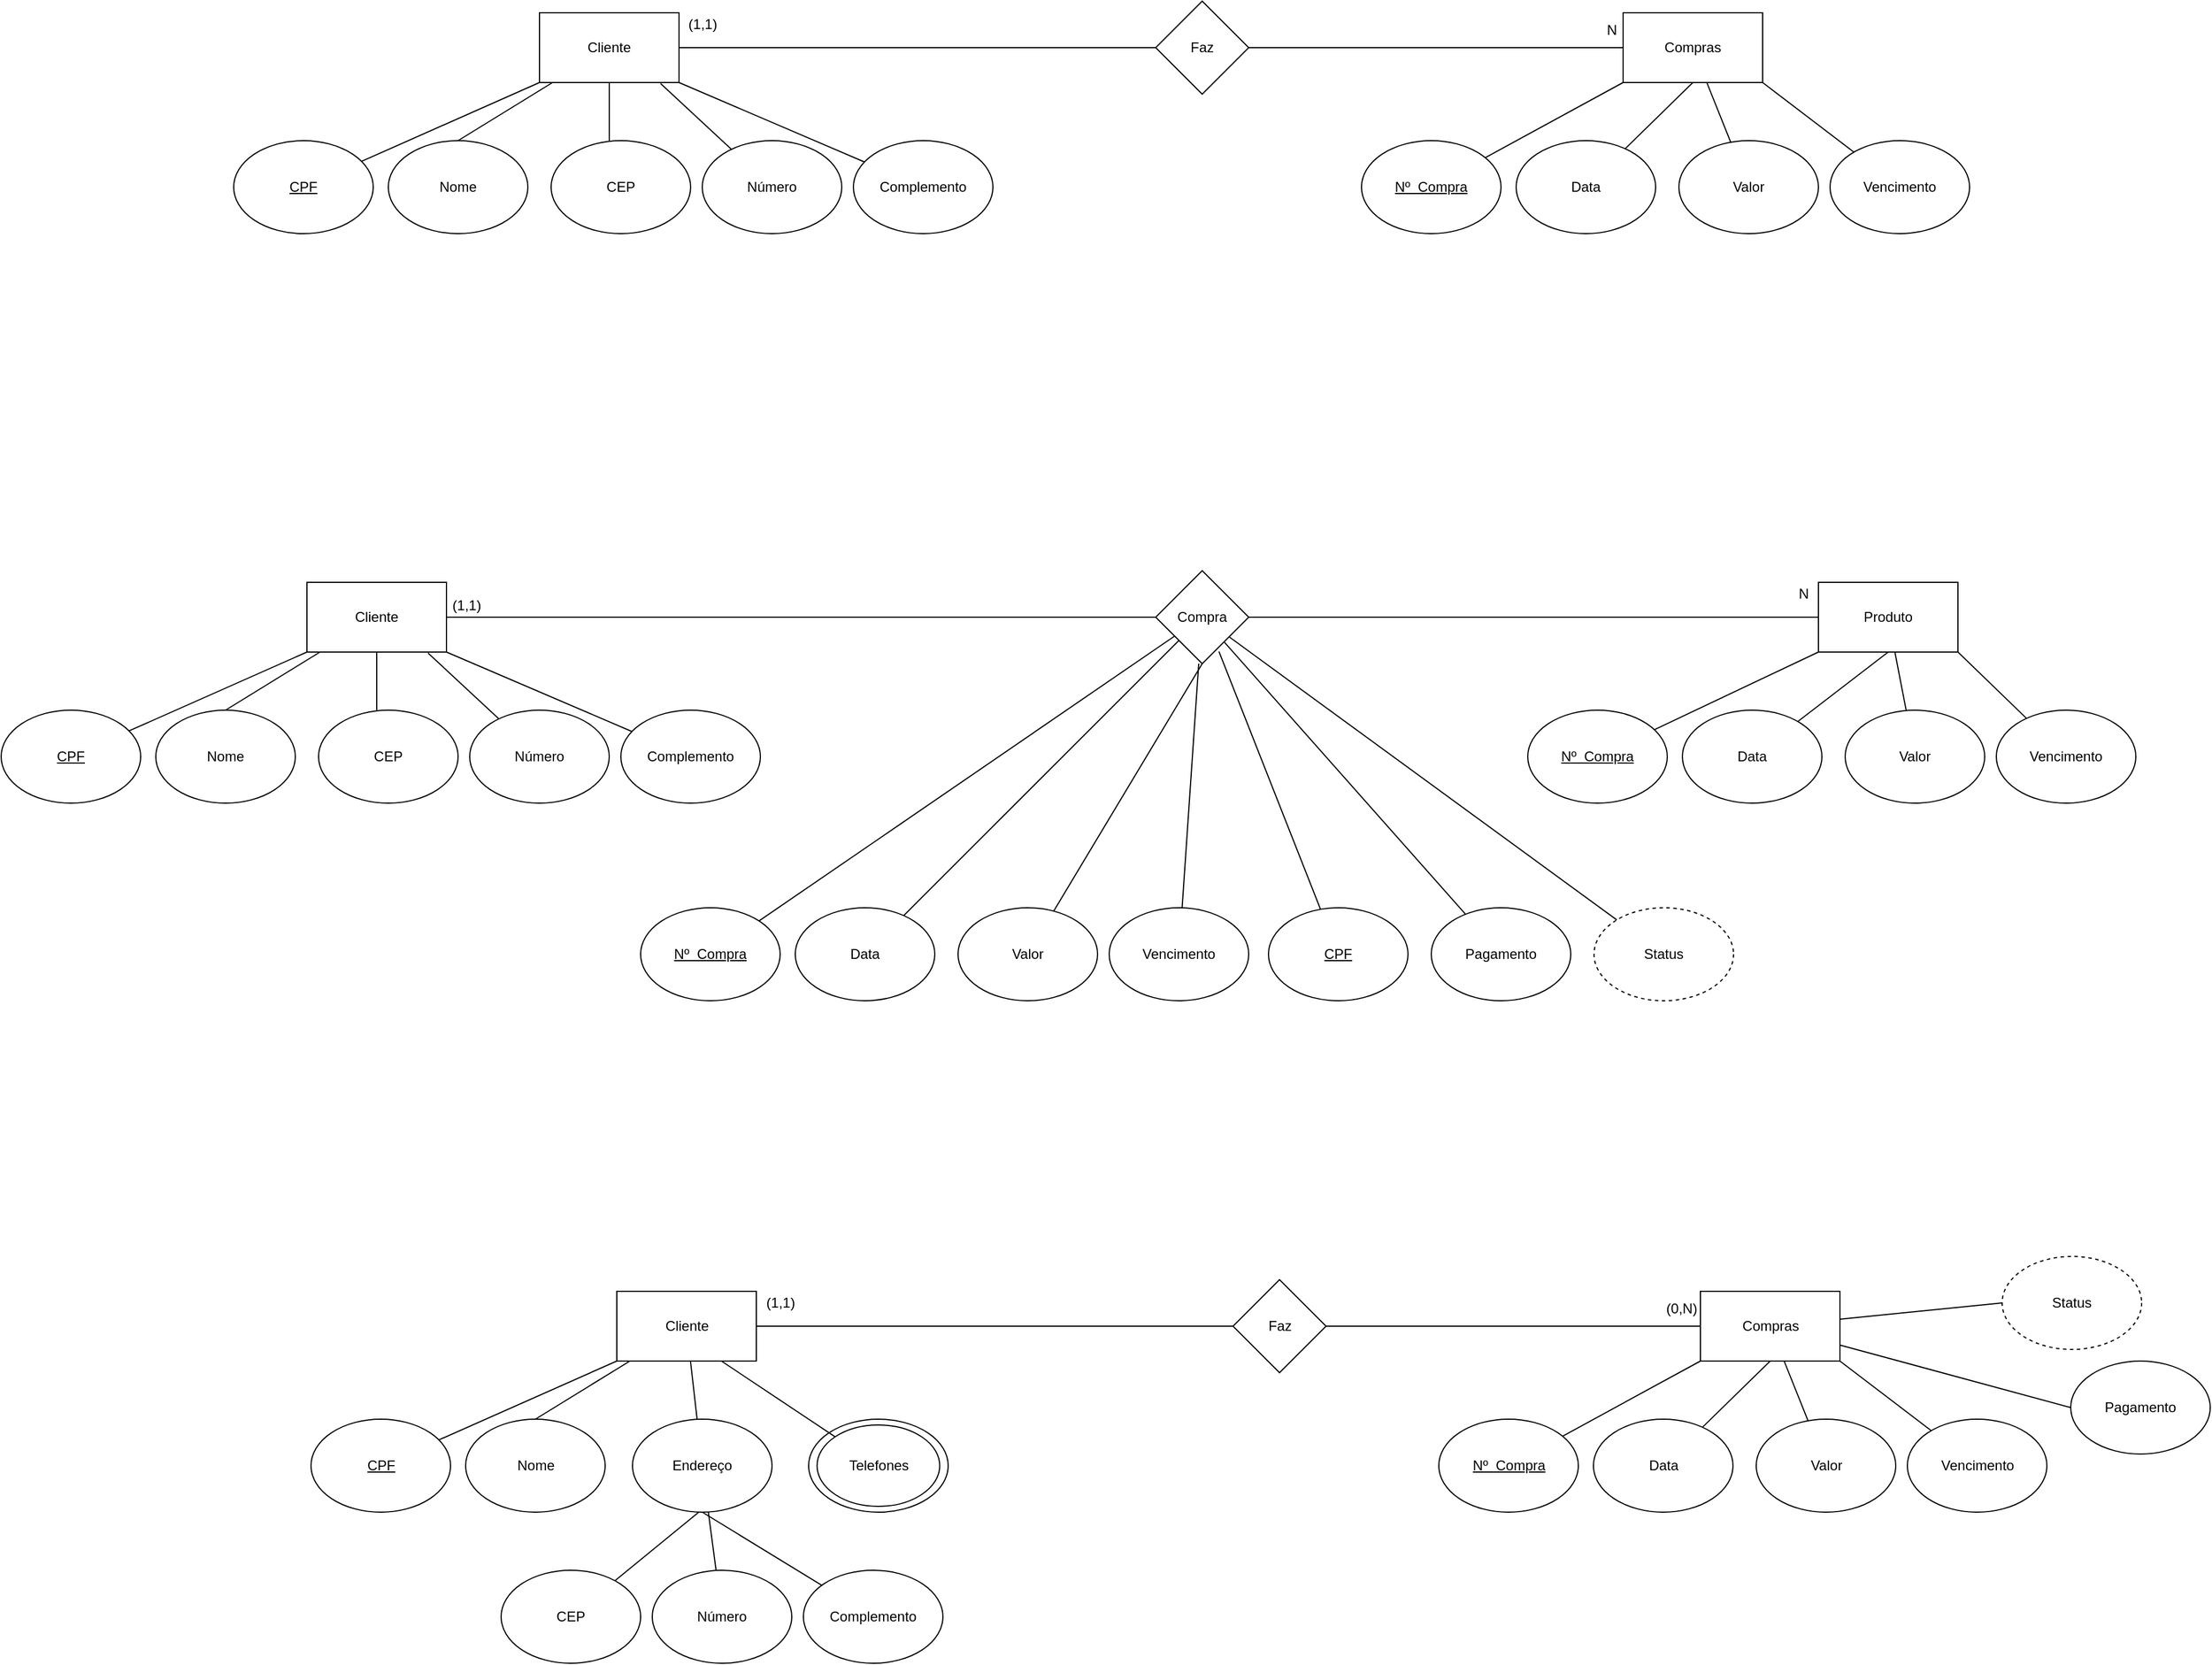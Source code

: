 <mxfile version="20.8.19" type="device"><diagram name="Página-1" id="n1r2g-oFnVC6ktc-7DXE"><mxGraphModel dx="1859" dy="539" grid="1" gridSize="10" guides="1" tooltips="1" connect="1" arrows="1" fold="1" page="1" pageScale="1" pageWidth="827" pageHeight="1169" math="0" shadow="0"><root><mxCell id="0"/><mxCell id="1" parent="0"/><mxCell id="1PoAM77yg6Kw39GE4va8-3" style="rounded=0;orthogonalLoop=1;jettySize=auto;html=1;entryX=0;entryY=0.5;entryDx=0;entryDy=0;endArrow=none;endFill=0;" parent="1" source="Sa2p_SsjsXEdxZWRkSwZ-1" target="1PoAM77yg6Kw39GE4va8-2" edge="1"><mxGeometry relative="1" as="geometry"/></mxCell><mxCell id="1PoAM77yg6Kw39GE4va8-10" style="edgeStyle=none;rounded=0;orthogonalLoop=1;jettySize=auto;html=1;entryX=0.417;entryY=0;entryDx=0;entryDy=0;entryPerimeter=0;endArrow=none;endFill=0;" parent="1" source="Sa2p_SsjsXEdxZWRkSwZ-1" target="1PoAM77yg6Kw39GE4va8-5" edge="1"><mxGeometry relative="1" as="geometry"/></mxCell><mxCell id="Sa2p_SsjsXEdxZWRkSwZ-1" value="Cliente" style="rounded=0;whiteSpace=wrap;html=1;" parent="1" vertex="1"><mxGeometry x="-17" y="120" width="120" height="60" as="geometry"/></mxCell><mxCell id="1PoAM77yg6Kw39GE4va8-1" value="Compras" style="rounded=0;whiteSpace=wrap;html=1;" parent="1" vertex="1"><mxGeometry x="915" y="120" width="120" height="60" as="geometry"/></mxCell><mxCell id="1PoAM77yg6Kw39GE4va8-4" style="edgeStyle=none;rounded=0;orthogonalLoop=1;jettySize=auto;html=1;entryX=0;entryY=0.5;entryDx=0;entryDy=0;endArrow=none;endFill=0;" parent="1" source="1PoAM77yg6Kw39GE4va8-2" target="1PoAM77yg6Kw39GE4va8-1" edge="1"><mxGeometry relative="1" as="geometry"/></mxCell><mxCell id="1PoAM77yg6Kw39GE4va8-2" value="Faz" style="rhombus;whiteSpace=wrap;html=1;" parent="1" vertex="1"><mxGeometry x="513" y="110" width="80" height="80" as="geometry"/></mxCell><mxCell id="1PoAM77yg6Kw39GE4va8-5" value="CEP" style="ellipse;whiteSpace=wrap;html=1;" parent="1" vertex="1"><mxGeometry x="-7" y="230" width="120" height="80" as="geometry"/></mxCell><mxCell id="1PoAM77yg6Kw39GE4va8-13" style="edgeStyle=none;rounded=0;orthogonalLoop=1;jettySize=auto;html=1;entryX=0.868;entryY=1.014;entryDx=0;entryDy=0;entryPerimeter=0;endArrow=none;endFill=0;" parent="1" source="1PoAM77yg6Kw39GE4va8-6" target="Sa2p_SsjsXEdxZWRkSwZ-1" edge="1"><mxGeometry relative="1" as="geometry"/></mxCell><mxCell id="1PoAM77yg6Kw39GE4va8-6" value="Número" style="ellipse;whiteSpace=wrap;html=1;" parent="1" vertex="1"><mxGeometry x="123" y="230" width="120" height="80" as="geometry"/></mxCell><mxCell id="1PoAM77yg6Kw39GE4va8-14" style="edgeStyle=none;rounded=0;orthogonalLoop=1;jettySize=auto;html=1;entryX=1;entryY=1;entryDx=0;entryDy=0;endArrow=none;endFill=0;" parent="1" source="1PoAM77yg6Kw39GE4va8-7" target="Sa2p_SsjsXEdxZWRkSwZ-1" edge="1"><mxGeometry relative="1" as="geometry"/></mxCell><mxCell id="1PoAM77yg6Kw39GE4va8-7" value="Complemento" style="ellipse;whiteSpace=wrap;html=1;" parent="1" vertex="1"><mxGeometry x="253" y="230" width="120" height="80" as="geometry"/></mxCell><mxCell id="1PoAM77yg6Kw39GE4va8-11" style="edgeStyle=none;rounded=0;orthogonalLoop=1;jettySize=auto;html=1;exitX=0.5;exitY=0;exitDx=0;exitDy=0;endArrow=none;endFill=0;" parent="1" source="1PoAM77yg6Kw39GE4va8-8" target="Sa2p_SsjsXEdxZWRkSwZ-1" edge="1"><mxGeometry relative="1" as="geometry"/></mxCell><mxCell id="1PoAM77yg6Kw39GE4va8-8" value="Nome" style="ellipse;whiteSpace=wrap;html=1;" parent="1" vertex="1"><mxGeometry x="-147" y="230" width="120" height="80" as="geometry"/></mxCell><mxCell id="1PoAM77yg6Kw39GE4va8-12" style="edgeStyle=none;rounded=0;orthogonalLoop=1;jettySize=auto;html=1;entryX=0;entryY=1;entryDx=0;entryDy=0;endArrow=none;endFill=0;" parent="1" source="1PoAM77yg6Kw39GE4va8-9" target="Sa2p_SsjsXEdxZWRkSwZ-1" edge="1"><mxGeometry relative="1" as="geometry"/></mxCell><mxCell id="1PoAM77yg6Kw39GE4va8-9" value="&lt;u&gt;CPF&lt;/u&gt;" style="ellipse;whiteSpace=wrap;html=1;" parent="1" vertex="1"><mxGeometry x="-280" y="230" width="120" height="80" as="geometry"/></mxCell><mxCell id="1PoAM77yg6Kw39GE4va8-24" value="" style="edgeStyle=none;rounded=0;orthogonalLoop=1;jettySize=auto;html=1;endArrow=none;endFill=0;" parent="1" source="1PoAM77yg6Kw39GE4va8-15" target="1PoAM77yg6Kw39GE4va8-1" edge="1"><mxGeometry relative="1" as="geometry"/></mxCell><mxCell id="1PoAM77yg6Kw39GE4va8-15" value="Valor" style="ellipse;whiteSpace=wrap;html=1;" parent="1" vertex="1"><mxGeometry x="963" y="230" width="120" height="80" as="geometry"/></mxCell><mxCell id="1PoAM77yg6Kw39GE4va8-23" style="edgeStyle=none;rounded=0;orthogonalLoop=1;jettySize=auto;html=1;entryX=1;entryY=1;entryDx=0;entryDy=0;endArrow=none;endFill=0;" parent="1" source="1PoAM77yg6Kw39GE4va8-16" target="1PoAM77yg6Kw39GE4va8-1" edge="1"><mxGeometry relative="1" as="geometry"/></mxCell><mxCell id="1PoAM77yg6Kw39GE4va8-16" value="Vencimento" style="ellipse;whiteSpace=wrap;html=1;" parent="1" vertex="1"><mxGeometry x="1093" y="230" width="120" height="80" as="geometry"/></mxCell><mxCell id="1PoAM77yg6Kw39GE4va8-21" style="edgeStyle=none;rounded=0;orthogonalLoop=1;jettySize=auto;html=1;entryX=0.5;entryY=1;entryDx=0;entryDy=0;endArrow=none;endFill=0;" parent="1" source="1PoAM77yg6Kw39GE4va8-18" target="1PoAM77yg6Kw39GE4va8-1" edge="1"><mxGeometry relative="1" as="geometry"/></mxCell><mxCell id="1PoAM77yg6Kw39GE4va8-18" value="Data" style="ellipse;whiteSpace=wrap;html=1;" parent="1" vertex="1"><mxGeometry x="823" y="230" width="120" height="80" as="geometry"/></mxCell><mxCell id="1PoAM77yg6Kw39GE4va8-20" style="edgeStyle=none;rounded=0;orthogonalLoop=1;jettySize=auto;html=1;entryX=0;entryY=1;entryDx=0;entryDy=0;endArrow=none;endFill=0;" parent="1" source="1PoAM77yg6Kw39GE4va8-19" target="1PoAM77yg6Kw39GE4va8-1" edge="1"><mxGeometry relative="1" as="geometry"/></mxCell><mxCell id="1PoAM77yg6Kw39GE4va8-19" value="&lt;u&gt;Nº&amp;nbsp; Compra&lt;/u&gt;" style="ellipse;whiteSpace=wrap;html=1;" parent="1" vertex="1"><mxGeometry x="690" y="230" width="120" height="80" as="geometry"/></mxCell><mxCell id="1PoAM77yg6Kw39GE4va8-25" style="rounded=0;orthogonalLoop=1;jettySize=auto;html=1;entryX=0;entryY=0.5;entryDx=0;entryDy=0;endArrow=none;endFill=0;" parent="1" source="1PoAM77yg6Kw39GE4va8-27" target="1PoAM77yg6Kw39GE4va8-30" edge="1"><mxGeometry relative="1" as="geometry"/></mxCell><mxCell id="1PoAM77yg6Kw39GE4va8-26" style="edgeStyle=none;rounded=0;orthogonalLoop=1;jettySize=auto;html=1;entryX=0.417;entryY=0;entryDx=0;entryDy=0;entryPerimeter=0;endArrow=none;endFill=0;" parent="1" source="1PoAM77yg6Kw39GE4va8-27" target="1PoAM77yg6Kw39GE4va8-31" edge="1"><mxGeometry relative="1" as="geometry"/></mxCell><mxCell id="1PoAM77yg6Kw39GE4va8-27" value="Cliente" style="rounded=0;whiteSpace=wrap;html=1;" parent="1" vertex="1"><mxGeometry x="-217" y="610" width="120" height="60" as="geometry"/></mxCell><mxCell id="1PoAM77yg6Kw39GE4va8-28" value="Produto" style="rounded=0;whiteSpace=wrap;html=1;" parent="1" vertex="1"><mxGeometry x="1083" y="610" width="120" height="60" as="geometry"/></mxCell><mxCell id="1PoAM77yg6Kw39GE4va8-29" style="edgeStyle=none;rounded=0;orthogonalLoop=1;jettySize=auto;html=1;entryX=0;entryY=0.5;entryDx=0;entryDy=0;endArrow=none;endFill=0;" parent="1" source="1PoAM77yg6Kw39GE4va8-30" target="1PoAM77yg6Kw39GE4va8-28" edge="1"><mxGeometry relative="1" as="geometry"/></mxCell><mxCell id="1PoAM77yg6Kw39GE4va8-30" value="Compra" style="rhombus;whiteSpace=wrap;html=1;" parent="1" vertex="1"><mxGeometry x="513" y="600" width="80" height="80" as="geometry"/></mxCell><mxCell id="1PoAM77yg6Kw39GE4va8-31" value="CEP" style="ellipse;whiteSpace=wrap;html=1;" parent="1" vertex="1"><mxGeometry x="-207" y="720" width="120" height="80" as="geometry"/></mxCell><mxCell id="1PoAM77yg6Kw39GE4va8-32" style="edgeStyle=none;rounded=0;orthogonalLoop=1;jettySize=auto;html=1;entryX=0.868;entryY=1.014;entryDx=0;entryDy=0;entryPerimeter=0;endArrow=none;endFill=0;" parent="1" source="1PoAM77yg6Kw39GE4va8-33" target="1PoAM77yg6Kw39GE4va8-27" edge="1"><mxGeometry relative="1" as="geometry"/></mxCell><mxCell id="1PoAM77yg6Kw39GE4va8-33" value="Número" style="ellipse;whiteSpace=wrap;html=1;" parent="1" vertex="1"><mxGeometry x="-77" y="720" width="120" height="80" as="geometry"/></mxCell><mxCell id="1PoAM77yg6Kw39GE4va8-34" style="edgeStyle=none;rounded=0;orthogonalLoop=1;jettySize=auto;html=1;entryX=1;entryY=1;entryDx=0;entryDy=0;endArrow=none;endFill=0;" parent="1" source="1PoAM77yg6Kw39GE4va8-35" target="1PoAM77yg6Kw39GE4va8-27" edge="1"><mxGeometry relative="1" as="geometry"/></mxCell><mxCell id="1PoAM77yg6Kw39GE4va8-35" value="Complemento" style="ellipse;whiteSpace=wrap;html=1;" parent="1" vertex="1"><mxGeometry x="53" y="720" width="120" height="80" as="geometry"/></mxCell><mxCell id="1PoAM77yg6Kw39GE4va8-36" style="edgeStyle=none;rounded=0;orthogonalLoop=1;jettySize=auto;html=1;exitX=0.5;exitY=0;exitDx=0;exitDy=0;endArrow=none;endFill=0;" parent="1" source="1PoAM77yg6Kw39GE4va8-37" target="1PoAM77yg6Kw39GE4va8-27" edge="1"><mxGeometry relative="1" as="geometry"/></mxCell><mxCell id="1PoAM77yg6Kw39GE4va8-37" value="Nome" style="ellipse;whiteSpace=wrap;html=1;" parent="1" vertex="1"><mxGeometry x="-347" y="720" width="120" height="80" as="geometry"/></mxCell><mxCell id="1PoAM77yg6Kw39GE4va8-38" style="edgeStyle=none;rounded=0;orthogonalLoop=1;jettySize=auto;html=1;entryX=0;entryY=1;entryDx=0;entryDy=0;endArrow=none;endFill=0;" parent="1" source="1PoAM77yg6Kw39GE4va8-39" target="1PoAM77yg6Kw39GE4va8-27" edge="1"><mxGeometry relative="1" as="geometry"/></mxCell><mxCell id="1PoAM77yg6Kw39GE4va8-39" value="&lt;u&gt;CPF&lt;/u&gt;" style="ellipse;whiteSpace=wrap;html=1;" parent="1" vertex="1"><mxGeometry x="-480" y="720" width="120" height="80" as="geometry"/></mxCell><mxCell id="1PoAM77yg6Kw39GE4va8-40" value="" style="edgeStyle=none;rounded=0;orthogonalLoop=1;jettySize=auto;html=1;endArrow=none;endFill=0;" parent="1" source="1PoAM77yg6Kw39GE4va8-41" target="1PoAM77yg6Kw39GE4va8-28" edge="1"><mxGeometry relative="1" as="geometry"/></mxCell><mxCell id="1PoAM77yg6Kw39GE4va8-41" value="Valor" style="ellipse;whiteSpace=wrap;html=1;" parent="1" vertex="1"><mxGeometry x="1106" y="720" width="120" height="80" as="geometry"/></mxCell><mxCell id="1PoAM77yg6Kw39GE4va8-42" style="edgeStyle=none;rounded=0;orthogonalLoop=1;jettySize=auto;html=1;entryX=1;entryY=1;entryDx=0;entryDy=0;endArrow=none;endFill=0;" parent="1" source="1PoAM77yg6Kw39GE4va8-43" target="1PoAM77yg6Kw39GE4va8-28" edge="1"><mxGeometry relative="1" as="geometry"/></mxCell><mxCell id="1PoAM77yg6Kw39GE4va8-43" value="Vencimento" style="ellipse;whiteSpace=wrap;html=1;" parent="1" vertex="1"><mxGeometry x="1236" y="720" width="120" height="80" as="geometry"/></mxCell><mxCell id="1PoAM77yg6Kw39GE4va8-44" style="edgeStyle=none;rounded=0;orthogonalLoop=1;jettySize=auto;html=1;entryX=0.5;entryY=1;entryDx=0;entryDy=0;endArrow=none;endFill=0;" parent="1" source="1PoAM77yg6Kw39GE4va8-45" target="1PoAM77yg6Kw39GE4va8-28" edge="1"><mxGeometry relative="1" as="geometry"/></mxCell><mxCell id="1PoAM77yg6Kw39GE4va8-45" value="Data" style="ellipse;whiteSpace=wrap;html=1;" parent="1" vertex="1"><mxGeometry x="966" y="720" width="120" height="80" as="geometry"/></mxCell><mxCell id="1PoAM77yg6Kw39GE4va8-46" style="edgeStyle=none;rounded=0;orthogonalLoop=1;jettySize=auto;html=1;entryX=0;entryY=1;entryDx=0;entryDy=0;endArrow=none;endFill=0;" parent="1" source="1PoAM77yg6Kw39GE4va8-47" target="1PoAM77yg6Kw39GE4va8-28" edge="1"><mxGeometry relative="1" as="geometry"/></mxCell><mxCell id="1PoAM77yg6Kw39GE4va8-47" value="&lt;u&gt;Nº&amp;nbsp; Compra&lt;/u&gt;" style="ellipse;whiteSpace=wrap;html=1;" parent="1" vertex="1"><mxGeometry x="833" y="720" width="120" height="80" as="geometry"/></mxCell><mxCell id="1PoAM77yg6Kw39GE4va8-59" style="edgeStyle=none;rounded=0;orthogonalLoop=1;jettySize=auto;html=1;entryX=0.5;entryY=1;entryDx=0;entryDy=0;endArrow=none;endFill=0;" parent="1" source="1PoAM77yg6Kw39GE4va8-48" target="1PoAM77yg6Kw39GE4va8-30" edge="1"><mxGeometry relative="1" as="geometry"/></mxCell><mxCell id="1PoAM77yg6Kw39GE4va8-48" value="Valor" style="ellipse;whiteSpace=wrap;html=1;" parent="1" vertex="1"><mxGeometry x="343" y="890" width="120" height="80" as="geometry"/></mxCell><mxCell id="1PoAM77yg6Kw39GE4va8-60" style="edgeStyle=none;rounded=0;orthogonalLoop=1;jettySize=auto;html=1;endArrow=none;endFill=0;" parent="1" source="1PoAM77yg6Kw39GE4va8-49" edge="1"><mxGeometry relative="1" as="geometry"><mxPoint x="550" y="680" as="targetPoint"/></mxGeometry></mxCell><mxCell id="1PoAM77yg6Kw39GE4va8-49" value="Vencimento" style="ellipse;whiteSpace=wrap;html=1;" parent="1" vertex="1"><mxGeometry x="473" y="890" width="120" height="80" as="geometry"/></mxCell><mxCell id="1PoAM77yg6Kw39GE4va8-58" style="edgeStyle=none;rounded=0;orthogonalLoop=1;jettySize=auto;html=1;endArrow=none;endFill=0;" parent="1" source="1PoAM77yg6Kw39GE4va8-50" target="1PoAM77yg6Kw39GE4va8-30" edge="1"><mxGeometry relative="1" as="geometry"/></mxCell><mxCell id="1PoAM77yg6Kw39GE4va8-50" value="Data" style="ellipse;whiteSpace=wrap;html=1;" parent="1" vertex="1"><mxGeometry x="203" y="890" width="120" height="80" as="geometry"/></mxCell><mxCell id="1PoAM77yg6Kw39GE4va8-55" style="edgeStyle=none;rounded=0;orthogonalLoop=1;jettySize=auto;html=1;endArrow=none;endFill=0;" parent="1" source="1PoAM77yg6Kw39GE4va8-51" target="1PoAM77yg6Kw39GE4va8-30" edge="1"><mxGeometry relative="1" as="geometry"/></mxCell><mxCell id="1PoAM77yg6Kw39GE4va8-51" value="&lt;u&gt;Nº&amp;nbsp; Compra&lt;/u&gt;" style="ellipse;whiteSpace=wrap;html=1;" parent="1" vertex="1"><mxGeometry x="70" y="890" width="120" height="80" as="geometry"/></mxCell><mxCell id="1PoAM77yg6Kw39GE4va8-61" style="edgeStyle=none;rounded=0;orthogonalLoop=1;jettySize=auto;html=1;entryX=0.68;entryY=0.869;entryDx=0;entryDy=0;entryPerimeter=0;endArrow=none;endFill=0;" parent="1" source="1PoAM77yg6Kw39GE4va8-52" target="1PoAM77yg6Kw39GE4va8-30" edge="1"><mxGeometry relative="1" as="geometry"/></mxCell><mxCell id="1PoAM77yg6Kw39GE4va8-52" value="&lt;u&gt;CPF&lt;/u&gt;" style="ellipse;whiteSpace=wrap;html=1;" parent="1" vertex="1"><mxGeometry x="610" y="890" width="120" height="80" as="geometry"/></mxCell><mxCell id="1PoAM77yg6Kw39GE4va8-62" style="edgeStyle=none;rounded=0;orthogonalLoop=1;jettySize=auto;html=1;endArrow=none;endFill=0;" parent="1" source="1PoAM77yg6Kw39GE4va8-53" target="1PoAM77yg6Kw39GE4va8-30" edge="1"><mxGeometry relative="1" as="geometry"/></mxCell><mxCell id="1PoAM77yg6Kw39GE4va8-53" value="Pagamento" style="ellipse;whiteSpace=wrap;html=1;" parent="1" vertex="1"><mxGeometry x="750" y="890" width="120" height="80" as="geometry"/></mxCell><mxCell id="1PoAM77yg6Kw39GE4va8-63" style="edgeStyle=none;rounded=0;orthogonalLoop=1;jettySize=auto;html=1;endArrow=none;endFill=0;" parent="1" source="1PoAM77yg6Kw39GE4va8-54" target="1PoAM77yg6Kw39GE4va8-30" edge="1"><mxGeometry relative="1" as="geometry"/></mxCell><mxCell id="1PoAM77yg6Kw39GE4va8-54" value="Status" style="ellipse;whiteSpace=wrap;html=1;dashed=1;" parent="1" vertex="1"><mxGeometry x="890" y="890" width="120" height="80" as="geometry"/></mxCell><mxCell id="1PoAM77yg6Kw39GE4va8-64" value="N" style="text;html=1;align=center;verticalAlign=middle;resizable=0;points=[];autosize=1;strokeColor=none;fillColor=none;" parent="1" vertex="1"><mxGeometry x="1055" y="605" width="30" height="30" as="geometry"/></mxCell><mxCell id="1PoAM77yg6Kw39GE4va8-65" value="(1,1)" style="text;html=1;align=center;verticalAlign=middle;resizable=0;points=[];autosize=1;strokeColor=none;fillColor=none;" parent="1" vertex="1"><mxGeometry x="-105" y="615" width="50" height="30" as="geometry"/></mxCell><mxCell id="1PoAM77yg6Kw39GE4va8-66" value="N" style="text;html=1;align=center;verticalAlign=middle;resizable=0;points=[];autosize=1;strokeColor=none;fillColor=none;" parent="1" vertex="1"><mxGeometry x="890" y="120" width="30" height="30" as="geometry"/></mxCell><mxCell id="1PoAM77yg6Kw39GE4va8-67" value="(1,1)" style="text;html=1;align=center;verticalAlign=middle;resizable=0;points=[];autosize=1;strokeColor=none;fillColor=none;" parent="1" vertex="1"><mxGeometry x="98" y="115" width="50" height="30" as="geometry"/></mxCell><mxCell id="ltTLbLvMVdE9jJ9MoKJd-26" style="rounded=0;orthogonalLoop=1;jettySize=auto;html=1;entryX=0;entryY=0.5;entryDx=0;entryDy=0;endArrow=none;endFill=0;" parent="1" source="ltTLbLvMVdE9jJ9MoKJd-28" target="ltTLbLvMVdE9jJ9MoKJd-31" edge="1"><mxGeometry relative="1" as="geometry"/></mxCell><mxCell id="ltTLbLvMVdE9jJ9MoKJd-28" value="Cliente" style="rounded=0;whiteSpace=wrap;html=1;" parent="1" vertex="1"><mxGeometry x="49.5" y="1220" width="120" height="60" as="geometry"/></mxCell><mxCell id="ltTLbLvMVdE9jJ9MoKJd-62" style="edgeStyle=none;rounded=0;orthogonalLoop=1;jettySize=auto;html=1;entryX=0;entryY=0.5;entryDx=0;entryDy=0;endArrow=none;endFill=0;" parent="1" source="ltTLbLvMVdE9jJ9MoKJd-29" target="ltTLbLvMVdE9jJ9MoKJd-61" edge="1"><mxGeometry relative="1" as="geometry"/></mxCell><mxCell id="ltTLbLvMVdE9jJ9MoKJd-63" style="edgeStyle=none;rounded=0;orthogonalLoop=1;jettySize=auto;html=1;entryX=0;entryY=0.5;entryDx=0;entryDy=0;endArrow=none;endFill=0;" parent="1" source="ltTLbLvMVdE9jJ9MoKJd-29" target="ltTLbLvMVdE9jJ9MoKJd-60" edge="1"><mxGeometry relative="1" as="geometry"/></mxCell><mxCell id="ltTLbLvMVdE9jJ9MoKJd-29" value="Compras" style="rounded=0;whiteSpace=wrap;html=1;" parent="1" vertex="1"><mxGeometry x="981.5" y="1220" width="120" height="60" as="geometry"/></mxCell><mxCell id="ltTLbLvMVdE9jJ9MoKJd-30" style="edgeStyle=none;rounded=0;orthogonalLoop=1;jettySize=auto;html=1;entryX=0;entryY=0.5;entryDx=0;entryDy=0;endArrow=none;endFill=0;" parent="1" source="ltTLbLvMVdE9jJ9MoKJd-31" target="ltTLbLvMVdE9jJ9MoKJd-29" edge="1"><mxGeometry relative="1" as="geometry"/></mxCell><mxCell id="ltTLbLvMVdE9jJ9MoKJd-31" value="Faz" style="rhombus;whiteSpace=wrap;html=1;" parent="1" vertex="1"><mxGeometry x="579.5" y="1210" width="80" height="80" as="geometry"/></mxCell><mxCell id="ltTLbLvMVdE9jJ9MoKJd-58" style="edgeStyle=none;rounded=0;orthogonalLoop=1;jettySize=auto;html=1;endArrow=none;endFill=0;" parent="1" source="ltTLbLvMVdE9jJ9MoKJd-32" edge="1"><mxGeometry relative="1" as="geometry"><mxPoint x="120" y="1410" as="targetPoint"/></mxGeometry></mxCell><mxCell id="ltTLbLvMVdE9jJ9MoKJd-32" value="CEP" style="ellipse;whiteSpace=wrap;html=1;" parent="1" vertex="1"><mxGeometry x="-50" y="1460" width="120" height="80" as="geometry"/></mxCell><mxCell id="ltTLbLvMVdE9jJ9MoKJd-57" style="edgeStyle=none;rounded=0;orthogonalLoop=1;jettySize=auto;html=1;endArrow=none;endFill=0;" parent="1" source="ltTLbLvMVdE9jJ9MoKJd-34" target="ltTLbLvMVdE9jJ9MoKJd-51" edge="1"><mxGeometry relative="1" as="geometry"/></mxCell><mxCell id="ltTLbLvMVdE9jJ9MoKJd-34" value="Número" style="ellipse;whiteSpace=wrap;html=1;" parent="1" vertex="1"><mxGeometry x="80" y="1460" width="120" height="80" as="geometry"/></mxCell><mxCell id="ltTLbLvMVdE9jJ9MoKJd-59" style="edgeStyle=none;rounded=0;orthogonalLoop=1;jettySize=auto;html=1;entryX=0.5;entryY=1;entryDx=0;entryDy=0;endArrow=none;endFill=0;" parent="1" source="ltTLbLvMVdE9jJ9MoKJd-36" target="ltTLbLvMVdE9jJ9MoKJd-51" edge="1"><mxGeometry relative="1" as="geometry"/></mxCell><mxCell id="ltTLbLvMVdE9jJ9MoKJd-36" value="Complemento" style="ellipse;whiteSpace=wrap;html=1;" parent="1" vertex="1"><mxGeometry x="210" y="1460" width="120" height="80" as="geometry"/></mxCell><mxCell id="ltTLbLvMVdE9jJ9MoKJd-37" style="edgeStyle=none;rounded=0;orthogonalLoop=1;jettySize=auto;html=1;exitX=0.5;exitY=0;exitDx=0;exitDy=0;endArrow=none;endFill=0;" parent="1" source="ltTLbLvMVdE9jJ9MoKJd-38" target="ltTLbLvMVdE9jJ9MoKJd-28" edge="1"><mxGeometry relative="1" as="geometry"/></mxCell><mxCell id="ltTLbLvMVdE9jJ9MoKJd-38" value="Nome" style="ellipse;whiteSpace=wrap;html=1;" parent="1" vertex="1"><mxGeometry x="-80.5" y="1330" width="120" height="80" as="geometry"/></mxCell><mxCell id="ltTLbLvMVdE9jJ9MoKJd-39" style="edgeStyle=none;rounded=0;orthogonalLoop=1;jettySize=auto;html=1;entryX=0;entryY=1;entryDx=0;entryDy=0;endArrow=none;endFill=0;" parent="1" source="ltTLbLvMVdE9jJ9MoKJd-40" target="ltTLbLvMVdE9jJ9MoKJd-28" edge="1"><mxGeometry relative="1" as="geometry"/></mxCell><mxCell id="ltTLbLvMVdE9jJ9MoKJd-40" value="&lt;u&gt;CPF&lt;/u&gt;" style="ellipse;whiteSpace=wrap;html=1;" parent="1" vertex="1"><mxGeometry x="-213.5" y="1330" width="120" height="80" as="geometry"/></mxCell><mxCell id="ltTLbLvMVdE9jJ9MoKJd-41" value="" style="edgeStyle=none;rounded=0;orthogonalLoop=1;jettySize=auto;html=1;endArrow=none;endFill=0;" parent="1" source="ltTLbLvMVdE9jJ9MoKJd-42" target="ltTLbLvMVdE9jJ9MoKJd-29" edge="1"><mxGeometry relative="1" as="geometry"/></mxCell><mxCell id="ltTLbLvMVdE9jJ9MoKJd-42" value="Valor" style="ellipse;whiteSpace=wrap;html=1;" parent="1" vertex="1"><mxGeometry x="1029.5" y="1330" width="120" height="80" as="geometry"/></mxCell><mxCell id="ltTLbLvMVdE9jJ9MoKJd-43" style="edgeStyle=none;rounded=0;orthogonalLoop=1;jettySize=auto;html=1;entryX=1;entryY=1;entryDx=0;entryDy=0;endArrow=none;endFill=0;" parent="1" source="ltTLbLvMVdE9jJ9MoKJd-44" target="ltTLbLvMVdE9jJ9MoKJd-29" edge="1"><mxGeometry relative="1" as="geometry"/></mxCell><mxCell id="ltTLbLvMVdE9jJ9MoKJd-44" value="Vencimento" style="ellipse;whiteSpace=wrap;html=1;" parent="1" vertex="1"><mxGeometry x="1159.5" y="1330" width="120" height="80" as="geometry"/></mxCell><mxCell id="ltTLbLvMVdE9jJ9MoKJd-45" style="edgeStyle=none;rounded=0;orthogonalLoop=1;jettySize=auto;html=1;entryX=0.5;entryY=1;entryDx=0;entryDy=0;endArrow=none;endFill=0;" parent="1" source="ltTLbLvMVdE9jJ9MoKJd-46" target="ltTLbLvMVdE9jJ9MoKJd-29" edge="1"><mxGeometry relative="1" as="geometry"/></mxCell><mxCell id="ltTLbLvMVdE9jJ9MoKJd-46" value="Data" style="ellipse;whiteSpace=wrap;html=1;" parent="1" vertex="1"><mxGeometry x="889.5" y="1330" width="120" height="80" as="geometry"/></mxCell><mxCell id="ltTLbLvMVdE9jJ9MoKJd-47" style="edgeStyle=none;rounded=0;orthogonalLoop=1;jettySize=auto;html=1;entryX=0;entryY=1;entryDx=0;entryDy=0;endArrow=none;endFill=0;" parent="1" source="ltTLbLvMVdE9jJ9MoKJd-48" target="ltTLbLvMVdE9jJ9MoKJd-29" edge="1"><mxGeometry relative="1" as="geometry"/></mxCell><mxCell id="ltTLbLvMVdE9jJ9MoKJd-48" value="&lt;u&gt;Nº&amp;nbsp; Compra&lt;/u&gt;" style="ellipse;whiteSpace=wrap;html=1;" parent="1" vertex="1"><mxGeometry x="756.5" y="1330" width="120" height="80" as="geometry"/></mxCell><mxCell id="ltTLbLvMVdE9jJ9MoKJd-49" value="(0,N)" style="text;html=1;align=center;verticalAlign=middle;resizable=0;points=[];autosize=1;strokeColor=none;fillColor=none;" parent="1" vertex="1"><mxGeometry x="940" y="1220" width="50" height="30" as="geometry"/></mxCell><mxCell id="ltTLbLvMVdE9jJ9MoKJd-50" value="(1,1)" style="text;html=1;align=center;verticalAlign=middle;resizable=0;points=[];autosize=1;strokeColor=none;fillColor=none;" parent="1" vertex="1"><mxGeometry x="164.5" y="1215" width="50" height="30" as="geometry"/></mxCell><mxCell id="ltTLbLvMVdE9jJ9MoKJd-55" style="edgeStyle=none;rounded=0;orthogonalLoop=1;jettySize=auto;html=1;endArrow=none;endFill=0;" parent="1" source="ltTLbLvMVdE9jJ9MoKJd-51" target="ltTLbLvMVdE9jJ9MoKJd-28" edge="1"><mxGeometry relative="1" as="geometry"/></mxCell><mxCell id="ltTLbLvMVdE9jJ9MoKJd-51" value="Endereço" style="ellipse;whiteSpace=wrap;html=1;" parent="1" vertex="1"><mxGeometry x="63" y="1330" width="120" height="80" as="geometry"/></mxCell><mxCell id="ltTLbLvMVdE9jJ9MoKJd-52" value="" style="ellipse;whiteSpace=wrap;html=1;" parent="1" vertex="1"><mxGeometry x="214.5" y="1330" width="120" height="80" as="geometry"/></mxCell><mxCell id="ltTLbLvMVdE9jJ9MoKJd-56" style="edgeStyle=none;rounded=0;orthogonalLoop=1;jettySize=auto;html=1;entryX=0.75;entryY=1;entryDx=0;entryDy=0;endArrow=none;endFill=0;" parent="1" source="ltTLbLvMVdE9jJ9MoKJd-53" target="ltTLbLvMVdE9jJ9MoKJd-28" edge="1"><mxGeometry relative="1" as="geometry"/></mxCell><mxCell id="ltTLbLvMVdE9jJ9MoKJd-53" value="Telefones" style="ellipse;whiteSpace=wrap;html=1;" parent="1" vertex="1"><mxGeometry x="221.75" y="1335" width="105.5" height="70" as="geometry"/></mxCell><mxCell id="ltTLbLvMVdE9jJ9MoKJd-60" value="Pagamento" style="ellipse;whiteSpace=wrap;html=1;" parent="1" vertex="1"><mxGeometry x="1300" y="1280" width="120" height="80" as="geometry"/></mxCell><mxCell id="ltTLbLvMVdE9jJ9MoKJd-61" value="Status" style="ellipse;whiteSpace=wrap;html=1;dashed=1;" parent="1" vertex="1"><mxGeometry x="1241" y="1190" width="120" height="80" as="geometry"/></mxCell></root></mxGraphModel></diagram></mxfile>